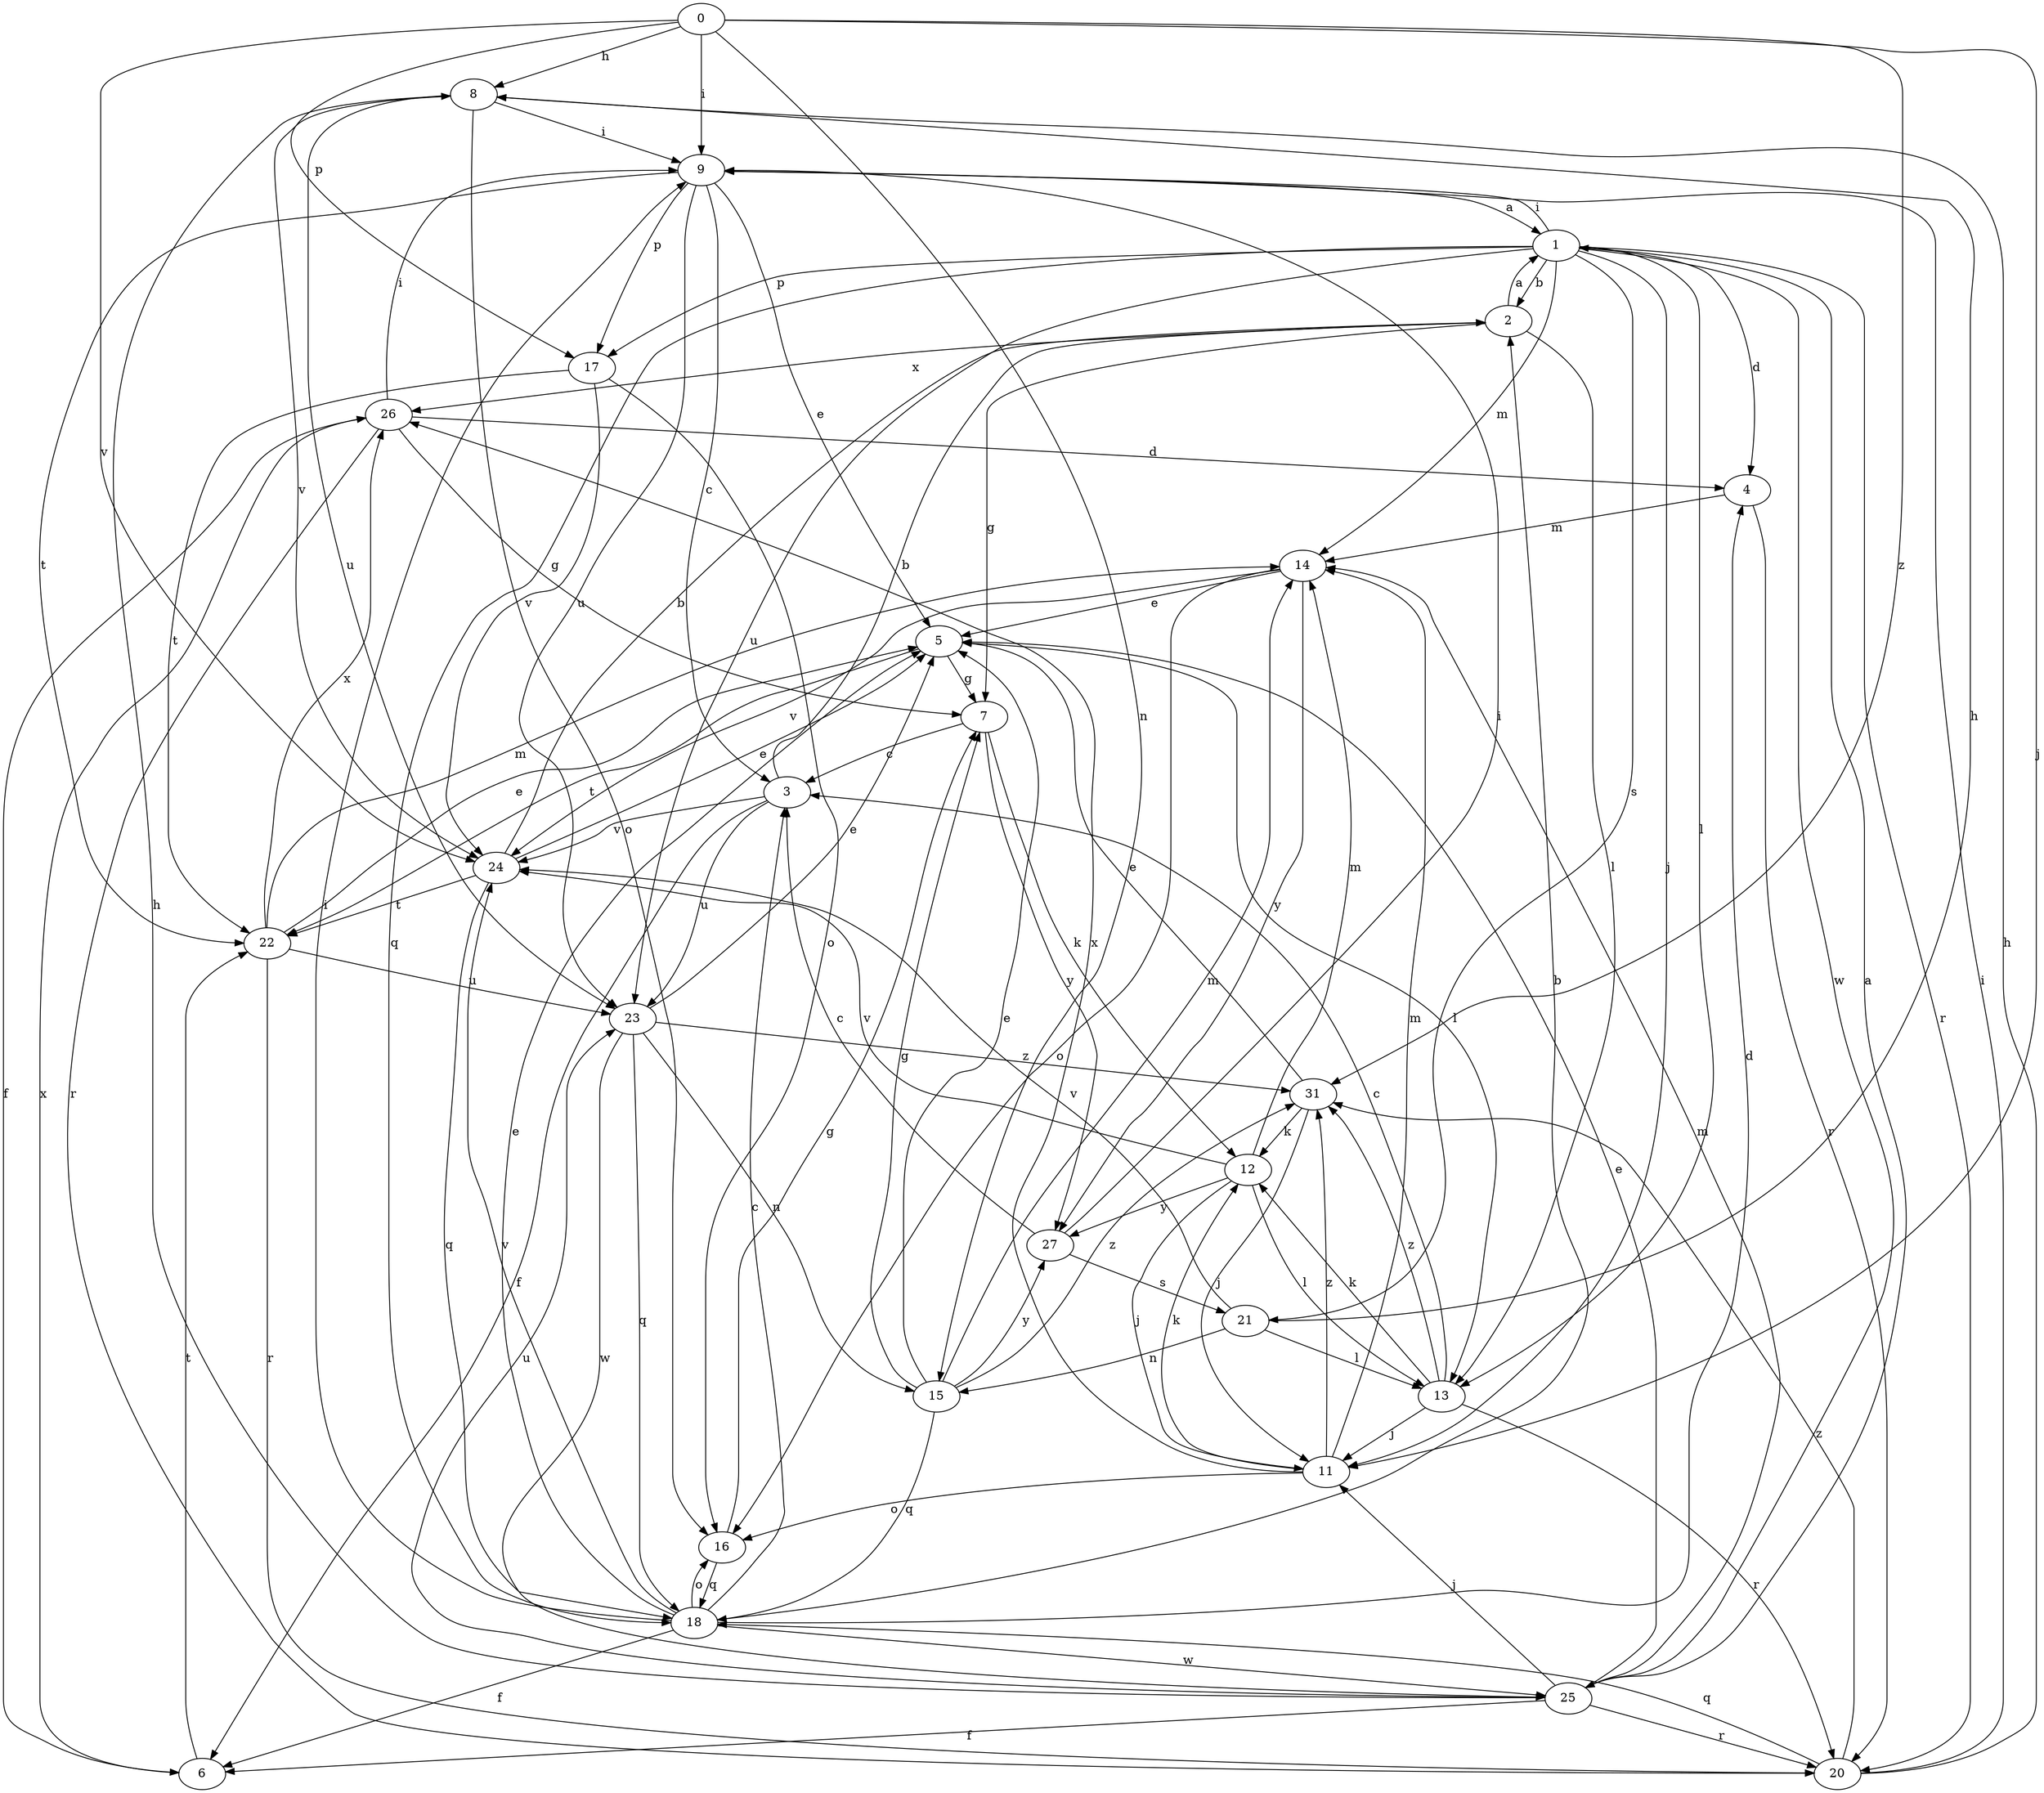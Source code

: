 strict digraph  {
0;
1;
2;
3;
4;
5;
6;
7;
8;
9;
11;
12;
13;
14;
15;
16;
17;
18;
20;
21;
22;
23;
24;
25;
26;
27;
31;
0 -> 8  [label=h];
0 -> 9  [label=i];
0 -> 11  [label=j];
0 -> 15  [label=n];
0 -> 17  [label=p];
0 -> 24  [label=v];
0 -> 31  [label=z];
1 -> 2  [label=b];
1 -> 4  [label=d];
1 -> 9  [label=i];
1 -> 11  [label=j];
1 -> 13  [label=l];
1 -> 14  [label=m];
1 -> 17  [label=p];
1 -> 18  [label=q];
1 -> 20  [label=r];
1 -> 21  [label=s];
1 -> 23  [label=u];
1 -> 25  [label=w];
2 -> 1  [label=a];
2 -> 7  [label=g];
2 -> 13  [label=l];
2 -> 26  [label=x];
3 -> 2  [label=b];
3 -> 6  [label=f];
3 -> 23  [label=u];
3 -> 24  [label=v];
4 -> 14  [label=m];
4 -> 20  [label=r];
5 -> 7  [label=g];
5 -> 13  [label=l];
5 -> 22  [label=t];
6 -> 22  [label=t];
6 -> 26  [label=x];
7 -> 3  [label=c];
7 -> 12  [label=k];
7 -> 27  [label=y];
8 -> 9  [label=i];
8 -> 16  [label=o];
8 -> 23  [label=u];
8 -> 24  [label=v];
9 -> 1  [label=a];
9 -> 3  [label=c];
9 -> 5  [label=e];
9 -> 17  [label=p];
9 -> 22  [label=t];
9 -> 23  [label=u];
11 -> 12  [label=k];
11 -> 14  [label=m];
11 -> 16  [label=o];
11 -> 26  [label=x];
11 -> 31  [label=z];
12 -> 11  [label=j];
12 -> 13  [label=l];
12 -> 14  [label=m];
12 -> 24  [label=v];
12 -> 27  [label=y];
13 -> 3  [label=c];
13 -> 11  [label=j];
13 -> 12  [label=k];
13 -> 20  [label=r];
13 -> 31  [label=z];
14 -> 5  [label=e];
14 -> 16  [label=o];
14 -> 24  [label=v];
14 -> 27  [label=y];
15 -> 5  [label=e];
15 -> 7  [label=g];
15 -> 14  [label=m];
15 -> 18  [label=q];
15 -> 27  [label=y];
15 -> 31  [label=z];
16 -> 7  [label=g];
16 -> 18  [label=q];
17 -> 16  [label=o];
17 -> 22  [label=t];
17 -> 24  [label=v];
18 -> 2  [label=b];
18 -> 3  [label=c];
18 -> 4  [label=d];
18 -> 5  [label=e];
18 -> 6  [label=f];
18 -> 9  [label=i];
18 -> 16  [label=o];
18 -> 24  [label=v];
18 -> 25  [label=w];
20 -> 8  [label=h];
20 -> 9  [label=i];
20 -> 18  [label=q];
20 -> 31  [label=z];
21 -> 8  [label=h];
21 -> 13  [label=l];
21 -> 15  [label=n];
21 -> 24  [label=v];
22 -> 5  [label=e];
22 -> 14  [label=m];
22 -> 20  [label=r];
22 -> 23  [label=u];
22 -> 26  [label=x];
23 -> 5  [label=e];
23 -> 15  [label=n];
23 -> 18  [label=q];
23 -> 25  [label=w];
23 -> 31  [label=z];
24 -> 2  [label=b];
24 -> 5  [label=e];
24 -> 18  [label=q];
24 -> 22  [label=t];
25 -> 1  [label=a];
25 -> 5  [label=e];
25 -> 6  [label=f];
25 -> 8  [label=h];
25 -> 11  [label=j];
25 -> 14  [label=m];
25 -> 20  [label=r];
25 -> 23  [label=u];
26 -> 4  [label=d];
26 -> 6  [label=f];
26 -> 7  [label=g];
26 -> 9  [label=i];
26 -> 20  [label=r];
27 -> 3  [label=c];
27 -> 9  [label=i];
27 -> 21  [label=s];
31 -> 5  [label=e];
31 -> 11  [label=j];
31 -> 12  [label=k];
}
